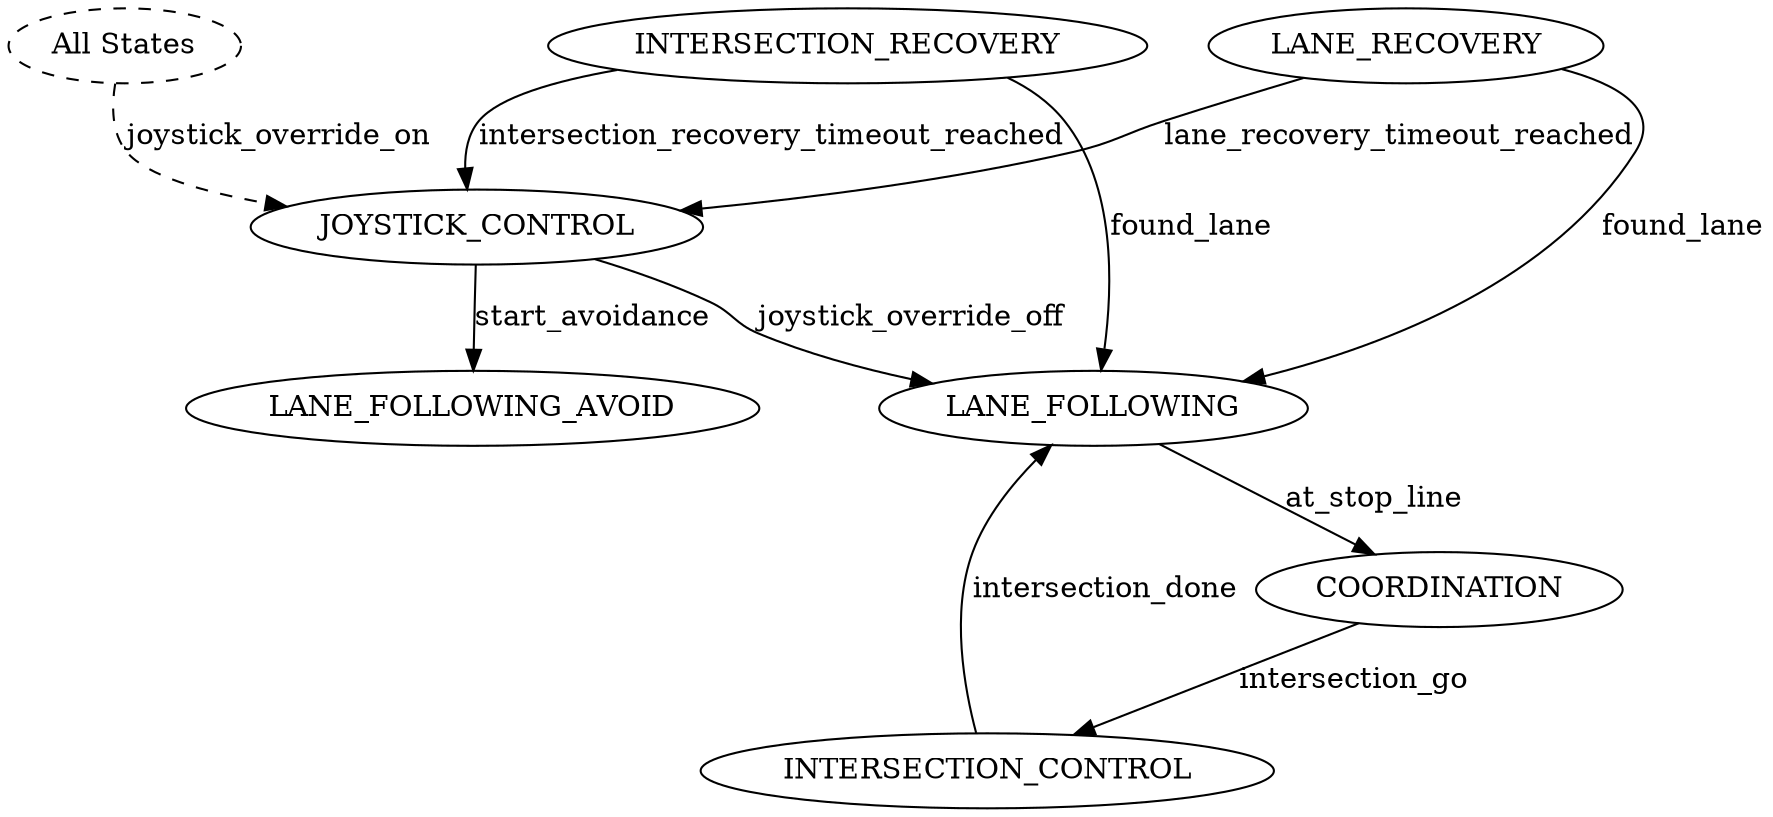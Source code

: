 // default.yaml
digraph {
	JOYSTICK_CONTROL [label=JOYSTICK_CONTROL]
	INTERSECTION_CONTROL [label=INTERSECTION_CONTROL]
	INTERSECTION_RECOVERY [label=INTERSECTION_RECOVERY]
	LANE_RECOVERY [label=LANE_RECOVERY]
	LANE_FOLLOWING [label=LANE_FOLLOWING]
	COORDINATION [label=COORDINATION]
	JOYSTICK_CONTROL -> LANE_FOLLOWING_AVOID [label=start_avoidance]
	JOYSTICK_CONTROL -> LANE_FOLLOWING [label=joystick_override_off]
	INTERSECTION_CONTROL -> LANE_FOLLOWING [label=intersection_done]
	INTERSECTION_RECOVERY -> JOYSTICK_CONTROL [label=intersection_recovery_timeout_reached]
	INTERSECTION_RECOVERY -> LANE_FOLLOWING [label=found_lane]
	LANE_RECOVERY -> JOYSTICK_CONTROL [label=lane_recovery_timeout_reached]
	LANE_RECOVERY -> LANE_FOLLOWING [label=found_lane]
	LANE_FOLLOWING -> COORDINATION [label=at_stop_line]
	COORDINATION -> INTERSECTION_CONTROL [label=intersection_go]
	ALL_STATES [label="All States" style=dashed]
	ALL_STATES -> JOYSTICK_CONTROL [label=joystick_override_on concentrate=false style=dashed]
}